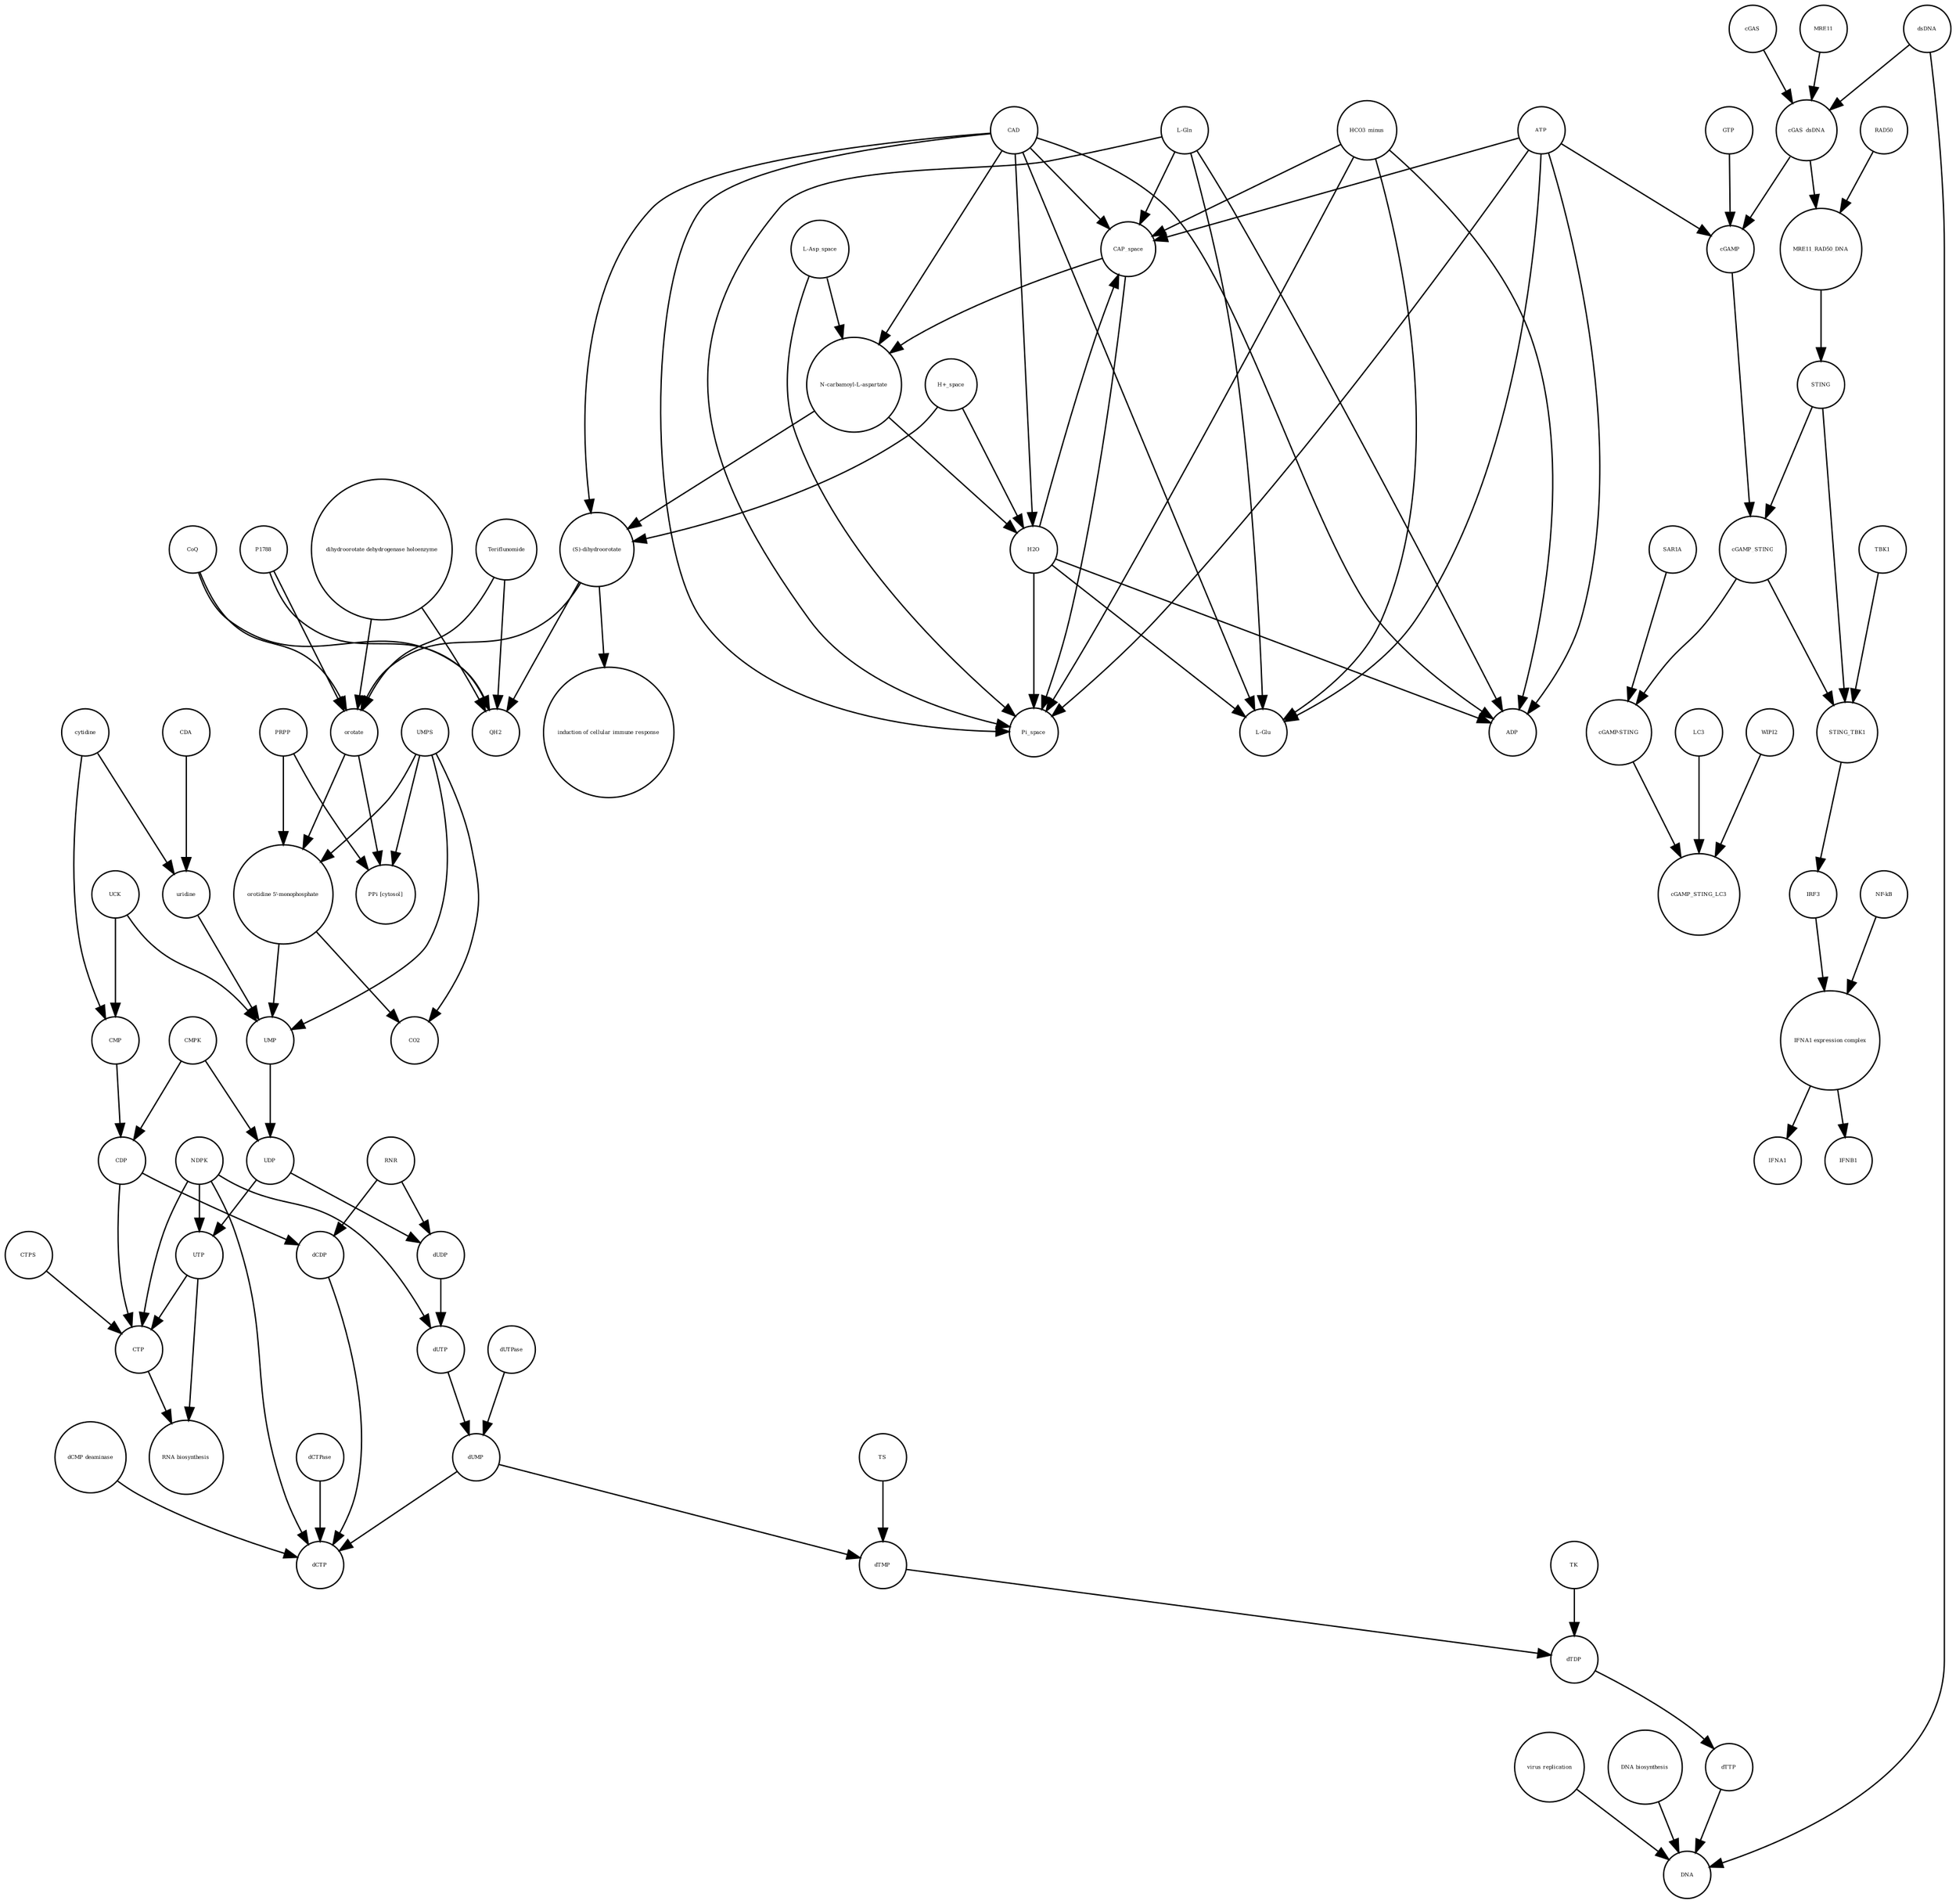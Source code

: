 strict digraph  {
UTP [annotation="", bipartite=0, cls="simple chemical", fontsize=4, label=UTP, shape=circle];
"RNA biosynthesis" [annotation="urn_miriam_obo.go_GO%3A0032774", bipartite=0, cls=phenotype, fontsize=4, label="RNA biosynthesis", shape=circle];
CTP [annotation="", bipartite=0, cls="simple chemical", fontsize=4, label=CTP, shape=circle];
"(S)-dihydroorotate" [annotation="", bipartite=0, cls="simple chemical", fontsize=4, label="(S)-dihydroorotate", shape=circle];
"induction of cellular immune response" [annotation="", bipartite=0, cls=phenotype, fontsize=4, label="induction of cellular immune response", shape=circle];
NDPK [annotation="", bipartite=0, cls=macromolecule, fontsize=4, label=NDPK, shape=circle];
cGAS_dsDNA [annotation="", bipartite=0, cls=complex, fontsize=4, label=cGAS_dsDNA, shape=circle];
UMP [annotation="", bipartite=0, cls="simple chemical", fontsize=4, label=UMP, shape=circle];
UCK [annotation="", bipartite=0, cls=macromolecule, fontsize=4, label=UCK, shape=circle];
dUDP [annotation="", bipartite=0, cls="simple chemical", fontsize=4, label=dUDP, shape=circle];
CTPS [annotation="", bipartite=0, cls=macromolecule, fontsize=4, label=CTPS, shape=circle];
TK [annotation="", bipartite=0, cls=macromolecule, fontsize=4, label=TK, shape=circle];
IFNB1 [annotation="", bipartite=0, cls="nucleic acid feature", fontsize=4, label=IFNB1, shape=circle];
"cGAMP-STING" [annotation="", bipartite=0, cls=complex, fontsize=4, label="cGAMP-STING", shape=circle];
MRE11_RAD50_DNA [annotation="", bipartite=0, cls=complex, fontsize=4, label=MRE11_RAD50_DNA, shape=circle];
PRPP [annotation="", bipartite=0, cls="simple chemical", fontsize=4, label=PRPP, shape=circle];
MRE11 [annotation="", bipartite=0, cls="macromolecule multimer", fontsize=4, label=MRE11, shape=circle];
DNA [annotation="", bipartite=0, cls="nucleic acid feature", fontsize=4, label=DNA, shape=circle];
uridine [annotation="", bipartite=0, cls="simple chemical", fontsize=4, label=uridine, shape=circle];
UDP [annotation="", bipartite=0, cls="simple chemical", fontsize=4, label=UDP, shape=circle];
UMPS [annotation="", bipartite=0, cls="macromolecule multimer", fontsize=4, label=UMPS, shape=circle];
"NF-kB" [annotation="", bipartite=0, cls=complex, fontsize=4, label="NF-kB", shape=circle];
STING_TBK1 [annotation="", bipartite=0, cls=complex, fontsize=4, label=STING_TBK1, shape=circle];
RAD50 [annotation="", bipartite=0, cls="macromolecule multimer", fontsize=4, label=RAD50, shape=circle];
"virus replication" [annotation="", bipartite=0, cls=phenotype, fontsize=4, label="virus replication", shape=circle];
ATP [annotation="", bipartite=0, cls="simple chemical", fontsize=4, label=ATP, shape=circle];
LC3 [annotation="", bipartite=0, cls=macromolecule, fontsize=4, label=LC3, shape=circle];
"DNA biosynthesis" [annotation="urn_miriam_obo.go_GO%3A0071897", bipartite=0, cls=phenotype, fontsize=4, label="DNA biosynthesis", shape=circle];
cytidine [annotation="", bipartite=0, cls="simple chemical", fontsize=4, label=cytidine, shape=circle];
HCO3_minus [annotation="", bipartite=0, cls="simple chemical", fontsize=4, label=HCO3_minus, shape=circle];
dUMP [annotation="", bipartite=0, cls="simple chemical", fontsize=4, label=dUMP, shape=circle];
dsDNA [annotation="", bipartite=0, cls="simple chemical", fontsize=4, label=dsDNA, shape=circle];
RNR [annotation="", bipartite=0, cls=macromolecule, fontsize=4, label=RNR, shape=circle];
GTP [annotation="", bipartite=0, cls="simple chemical", fontsize=4, label=GTP, shape=circle];
TBK1 [annotation="", bipartite=0, cls=macromolecule, fontsize=4, label=TBK1, shape=circle];
IRF3 [annotation="", bipartite=0, cls="macromolecule multimer", fontsize=4, label=IRF3, shape=circle];
dCDP [annotation="", bipartite=0, cls="simple chemical", fontsize=4, label=dCDP, shape=circle];
"dihydroorotate dehydrogenase holoenzyme" [annotation="", bipartite=0, cls="simple chemical", fontsize=4, label="dihydroorotate dehydrogenase holoenzyme", shape=circle];
dUTP [annotation="", bipartite=0, cls="simple chemical", fontsize=4, label=dUTP, shape=circle];
"L-Gln" [annotation="", bipartite=0, cls="simple chemical", fontsize=4, label="L-Gln", shape=circle];
Teriflunomide [annotation="", bipartite=0, cls="simple chemical", fontsize=4, label=Teriflunomide, shape=circle];
dCTPase [annotation="", bipartite=0, cls=macromolecule, fontsize=4, label=dCTPase, shape=circle];
CO2 [annotation="", bipartite=0, cls="simple chemical", fontsize=4, label=CO2, shape=circle];
"L-Asp_space" [annotation="", bipartite=0, cls="simple chemical", fontsize=4, label="L-Asp_space", shape=circle];
"L-Glu" [annotation="", bipartite=0, cls="simple chemical", fontsize=4, label="L-Glu", shape=circle];
CMP [annotation="", bipartite=0, cls="simple chemical", fontsize=4, label=CMP, shape=circle];
CoQ [annotation="", bipartite=0, cls="simple chemical", fontsize=4, label=CoQ, shape=circle];
ADP [annotation="", bipartite=0, cls="simple chemical", fontsize=4, label=ADP, shape=circle];
WIPI2 [annotation="", bipartite=0, cls=macromolecule, fontsize=4, label=WIPI2, shape=circle];
SAR1A [annotation="", bipartite=0, cls=macromolecule, fontsize=4, label=SAR1A, shape=circle];
CAP_space [annotation="", bipartite=0, cls="simple chemical", fontsize=4, label=CAP_space, shape=circle];
CMPK [annotation="", bipartite=0, cls=macromolecule, fontsize=4, label=CMPK, shape=circle];
TS [annotation="", bipartite=0, cls=macromolecule, fontsize=4, label=TS, shape=circle];
cGAMP_STING [annotation="", bipartite=0, cls=complex, fontsize=4, label=cGAMP_STING, shape=circle];
cGAMP [annotation="", bipartite=0, cls="simple chemical", fontsize=4, label=cGAMP, shape=circle];
CAD [annotation="", bipartite=0, cls=macromolecule, fontsize=4, label=CAD, shape=circle];
"IFNA1 expression complex" [annotation="", bipartite=0, cls=complex, fontsize=4, label="IFNA1 expression complex", shape=circle];
dTTP [annotation="", bipartite=0, cls="simple chemical", fontsize=4, label=dTTP, shape=circle];
P1788 [annotation="", bipartite=0, cls="simple chemical", fontsize=4, label=P1788, shape=circle];
"H+_space" [annotation="", bipartite=0, cls="simple chemical", fontsize=4, label="H+_space", shape=circle];
dCTP [annotation="", bipartite=0, cls="simple chemical", fontsize=4, label=dCTP, shape=circle];
dUTPase [annotation="", bipartite=0, cls=macromolecule, fontsize=4, label=dUTPase, shape=circle];
dTMP [annotation="", bipartite=0, cls="simple chemical", fontsize=4, label=dTMP, shape=circle];
CDP [annotation="", bipartite=0, cls="simple chemical", fontsize=4, label=CDP, shape=circle];
QH2 [annotation="", bipartite=0, cls="simple chemical", fontsize=4, label=QH2, shape=circle];
"orotidine 5'-monophosphate" [annotation="", bipartite=0, cls="simple chemical", fontsize=4, label="orotidine 5'-monophosphate", shape=circle];
CDA [annotation="", bipartite=0, cls=macromolecule, fontsize=4, label=CDA, shape=circle];
"dCMP deaminase" [annotation="", bipartite=0, cls=macromolecule, fontsize=4, label="dCMP deaminase", shape=circle];
Pi_space [annotation="", bipartite=0, cls="simple chemical", fontsize=4, label=Pi_space, shape=circle];
STING [annotation="", bipartite=0, cls="macromolecule multimer", fontsize=4, label=STING, shape=circle];
IFNA1 [annotation="", bipartite=0, cls="nucleic acid feature", fontsize=4, label=IFNA1, shape=circle];
cGAS [annotation="", bipartite=0, cls=macromolecule, fontsize=4, label=cGAS, shape=circle];
cGAMP_STING_LC3 [annotation="", bipartite=0, cls=complex, fontsize=4, label=cGAMP_STING_LC3, shape=circle];
"PPi [cytosol]" [annotation="", bipartite=0, cls="simple chemical", fontsize=4, label="PPi [cytosol]", shape=circle];
dTDP [annotation="", bipartite=0, cls="simple chemical", fontsize=4, label=dTDP, shape=circle];
"N-carbamoyl-L-aspartate" [annotation="", bipartite=0, cls="simple chemical", fontsize=4, label="N-carbamoyl-L-aspartate", shape=circle];
orotate [annotation="", bipartite=0, cls="simple chemical", fontsize=4, label=orotate, shape=circle];
H2O [annotation="", bipartite=0, cls="simple chemical", fontsize=4, label=H2O, shape=circle];
UTP -> "RNA biosynthesis"  [annotation="", interaction_type="necessary stimulation"];
UTP -> CTP  [annotation="", interaction_type=production];
CTP -> "RNA biosynthesis"  [annotation="", interaction_type="necessary stimulation"];
"(S)-dihydroorotate" -> "induction of cellular immune response"  [annotation="", interaction_type="necessary stimulation"];
"(S)-dihydroorotate" -> orotate  [annotation="", interaction_type=production];
"(S)-dihydroorotate" -> QH2  [annotation="", interaction_type=production];
NDPK -> dUTP  [annotation="", interaction_type=catalysis];
NDPK -> UTP  [annotation="", interaction_type=catalysis];
NDPK -> CTP  [annotation="", interaction_type=catalysis];
NDPK -> dCTP  [annotation="", interaction_type=catalysis];
cGAS_dsDNA -> MRE11_RAD50_DNA  [annotation="", interaction_type=production];
cGAS_dsDNA -> cGAMP  [annotation="", interaction_type=catalysis];
UMP -> UDP  [annotation="", interaction_type=production];
UCK -> CMP  [annotation="", interaction_type=catalysis];
UCK -> UMP  [annotation="", interaction_type=catalysis];
dUDP -> dUTP  [annotation="", interaction_type=production];
CTPS -> CTP  [annotation="", interaction_type=catalysis];
TK -> dTDP  [annotation="", interaction_type=catalysis];
"cGAMP-STING" -> cGAMP_STING_LC3  [annotation="", interaction_type=production];
MRE11_RAD50_DNA -> STING  [annotation="", interaction_type=catalysis];
PRPP -> "orotidine 5'-monophosphate"  [annotation="", interaction_type=production];
PRPP -> "PPi [cytosol]"  [annotation="", interaction_type=production];
MRE11 -> cGAS_dsDNA  [annotation="", interaction_type=production];
uridine -> UMP  [annotation="", interaction_type=production];
UDP -> UTP  [annotation="", interaction_type=production];
UDP -> dUDP  [annotation="", interaction_type=production];
UMPS -> "orotidine 5'-monophosphate"  [annotation=urn_miriam_reactome_REACT_1698, interaction_type=catalysis];
UMPS -> "PPi [cytosol]"  [annotation=urn_miriam_reactome_REACT_1698, interaction_type=catalysis];
UMPS -> CO2  [annotation=urn_miriam_reactome_REACT_1698, interaction_type=catalysis];
UMPS -> UMP  [annotation=urn_miriam_reactome_REACT_1698, interaction_type=catalysis];
"NF-kB" -> "IFNA1 expression complex"  [annotation="", interaction_type=production];
STING_TBK1 -> IRF3  [annotation="", interaction_type=catalysis];
RAD50 -> MRE11_RAD50_DNA  [annotation="", interaction_type=production];
"virus replication" -> DNA  [annotation="", interaction_type=inhibition];
ATP -> cGAMP  [annotation="", interaction_type=production];
ATP -> "L-Glu"  [annotation="", interaction_type=production];
ATP -> ADP  [annotation="", interaction_type=production];
ATP -> CAP_space  [annotation="", interaction_type=production];
ATP -> Pi_space  [annotation="", interaction_type=production];
LC3 -> cGAMP_STING_LC3  [annotation="", interaction_type=production];
"DNA biosynthesis" -> DNA  [annotation="", interaction_type=catalysis];
cytidine -> CMP  [annotation="", interaction_type=production];
cytidine -> uridine  [annotation="", interaction_type=production];
HCO3_minus -> CAP_space  [annotation="", interaction_type=production];
HCO3_minus -> ADP  [annotation="", interaction_type=production];
HCO3_minus -> Pi_space  [annotation="", interaction_type=production];
HCO3_minus -> "L-Glu"  [annotation="", interaction_type=production];
dUMP -> dTMP  [annotation="", interaction_type=production];
dUMP -> dCTP  [annotation="", interaction_type=production];
dsDNA -> cGAS_dsDNA  [annotation="", interaction_type=production];
dsDNA -> DNA  [annotation="", interaction_type=production];
RNR -> dUDP  [annotation="", interaction_type=catalysis];
RNR -> dCDP  [annotation="", interaction_type=catalysis];
GTP -> cGAMP  [annotation="", interaction_type=production];
TBK1 -> STING_TBK1  [annotation="", interaction_type=production];
IRF3 -> "IFNA1 expression complex"  [annotation="", interaction_type=production];
dCDP -> dCTP  [annotation="", interaction_type=production];
"dihydroorotate dehydrogenase holoenzyme" -> orotate  [annotation=urn_miriam_reactome_REACT_1698, interaction_type=catalysis];
"dihydroorotate dehydrogenase holoenzyme" -> QH2  [annotation=urn_miriam_reactome_REACT_1698, interaction_type=catalysis];
dUTP -> dUMP  [annotation="", interaction_type=production];
"L-Gln" -> CAP_space  [annotation="", interaction_type=production];
"L-Gln" -> ADP  [annotation="", interaction_type=production];
"L-Gln" -> Pi_space  [annotation="", interaction_type=production];
"L-Gln" -> "L-Glu"  [annotation="", interaction_type=production];
Teriflunomide -> orotate  [annotation=urn_miriam_reactome_REACT_1698, interaction_type=inhibition];
Teriflunomide -> QH2  [annotation=urn_miriam_reactome_REACT_1698, interaction_type=inhibition];
dCTPase -> dCTP  [annotation="", interaction_type=catalysis];
"L-Asp_space" -> "N-carbamoyl-L-aspartate"  [annotation="", interaction_type=production];
"L-Asp_space" -> Pi_space  [annotation="", interaction_type=production];
CMP -> CDP  [annotation="", interaction_type=production];
CoQ -> orotate  [annotation="", interaction_type=production];
CoQ -> QH2  [annotation="", interaction_type=production];
WIPI2 -> cGAMP_STING_LC3  [annotation="", interaction_type=catalysis];
SAR1A -> "cGAMP-STING"  [annotation="", interaction_type=catalysis];
CAP_space -> "N-carbamoyl-L-aspartate"  [annotation="", interaction_type=production];
CAP_space -> Pi_space  [annotation="", interaction_type=production];
CMPK -> UDP  [annotation="", interaction_type=catalysis];
CMPK -> CDP  [annotation="", interaction_type=catalysis];
TS -> dTMP  [annotation="", interaction_type=catalysis];
cGAMP_STING -> STING_TBK1  [annotation="", interaction_type=production];
cGAMP_STING -> "cGAMP-STING"  [annotation="", interaction_type=production];
cGAMP -> cGAMP_STING  [annotation="", interaction_type=production];
CAD -> "(S)-dihydroorotate"  [annotation=urn_miriam_reactome_REACT_1698, interaction_type=catalysis];
CAD -> H2O  [annotation=urn_miriam_reactome_REACT_1698, interaction_type=catalysis];
CAD -> Pi_space  [annotation=urn_miriam_reactome_REACT_1698, interaction_type=catalysis];
CAD -> "N-carbamoyl-L-aspartate"  [annotation=urn_miriam_reactome_REACT_1698, interaction_type=catalysis];
CAD -> "L-Glu"  [annotation=urn_miriam_reactome_REACT_1698, interaction_type=catalysis];
CAD -> ADP  [annotation=urn_miriam_reactome_REACT_1698, interaction_type=catalysis];
CAD -> CAP_space  [annotation=urn_miriam_reactome_REACT_1698, interaction_type=catalysis];
"IFNA1 expression complex" -> IFNA1  [annotation="", interaction_type=stimulation];
"IFNA1 expression complex" -> IFNB1  [annotation="", interaction_type=stimulation];
dTTP -> DNA  [annotation="", interaction_type=production];
P1788 -> orotate  [annotation=urn_miriam_reactome_REACT_1698, interaction_type=inhibition];
P1788 -> QH2  [annotation=urn_miriam_reactome_REACT_1698, interaction_type=inhibition];
"H+_space" -> "(S)-dihydroorotate"  [annotation="", interaction_type=production];
"H+_space" -> H2O  [annotation="", interaction_type=production];
dUTPase -> dUMP  [annotation="", interaction_type=catalysis];
dTMP -> dTDP  [annotation="", interaction_type=production];
CDP -> CTP  [annotation="", interaction_type=production];
CDP -> dCDP  [annotation="", interaction_type=production];
"orotidine 5'-monophosphate" -> CO2  [annotation="", interaction_type=production];
"orotidine 5'-monophosphate" -> UMP  [annotation="", interaction_type=production];
CDA -> uridine  [annotation="", interaction_type=catalysis];
"dCMP deaminase" -> dCTP  [annotation="", interaction_type=catalysis];
STING -> STING_TBK1  [annotation="", interaction_type=production];
STING -> cGAMP_STING  [annotation="", interaction_type=production];
cGAS -> cGAS_dsDNA  [annotation="", interaction_type=production];
dTDP -> dTTP  [annotation="", interaction_type=production];
"N-carbamoyl-L-aspartate" -> "(S)-dihydroorotate"  [annotation="", interaction_type=production];
"N-carbamoyl-L-aspartate" -> H2O  [annotation="", interaction_type=production];
orotate -> "orotidine 5'-monophosphate"  [annotation="", interaction_type=production];
orotate -> "PPi [cytosol]"  [annotation="", interaction_type=production];
H2O -> CAP_space  [annotation="", interaction_type=production];
H2O -> ADP  [annotation="", interaction_type=production];
H2O -> Pi_space  [annotation="", interaction_type=production];
H2O -> "L-Glu"  [annotation="", interaction_type=production];
}
